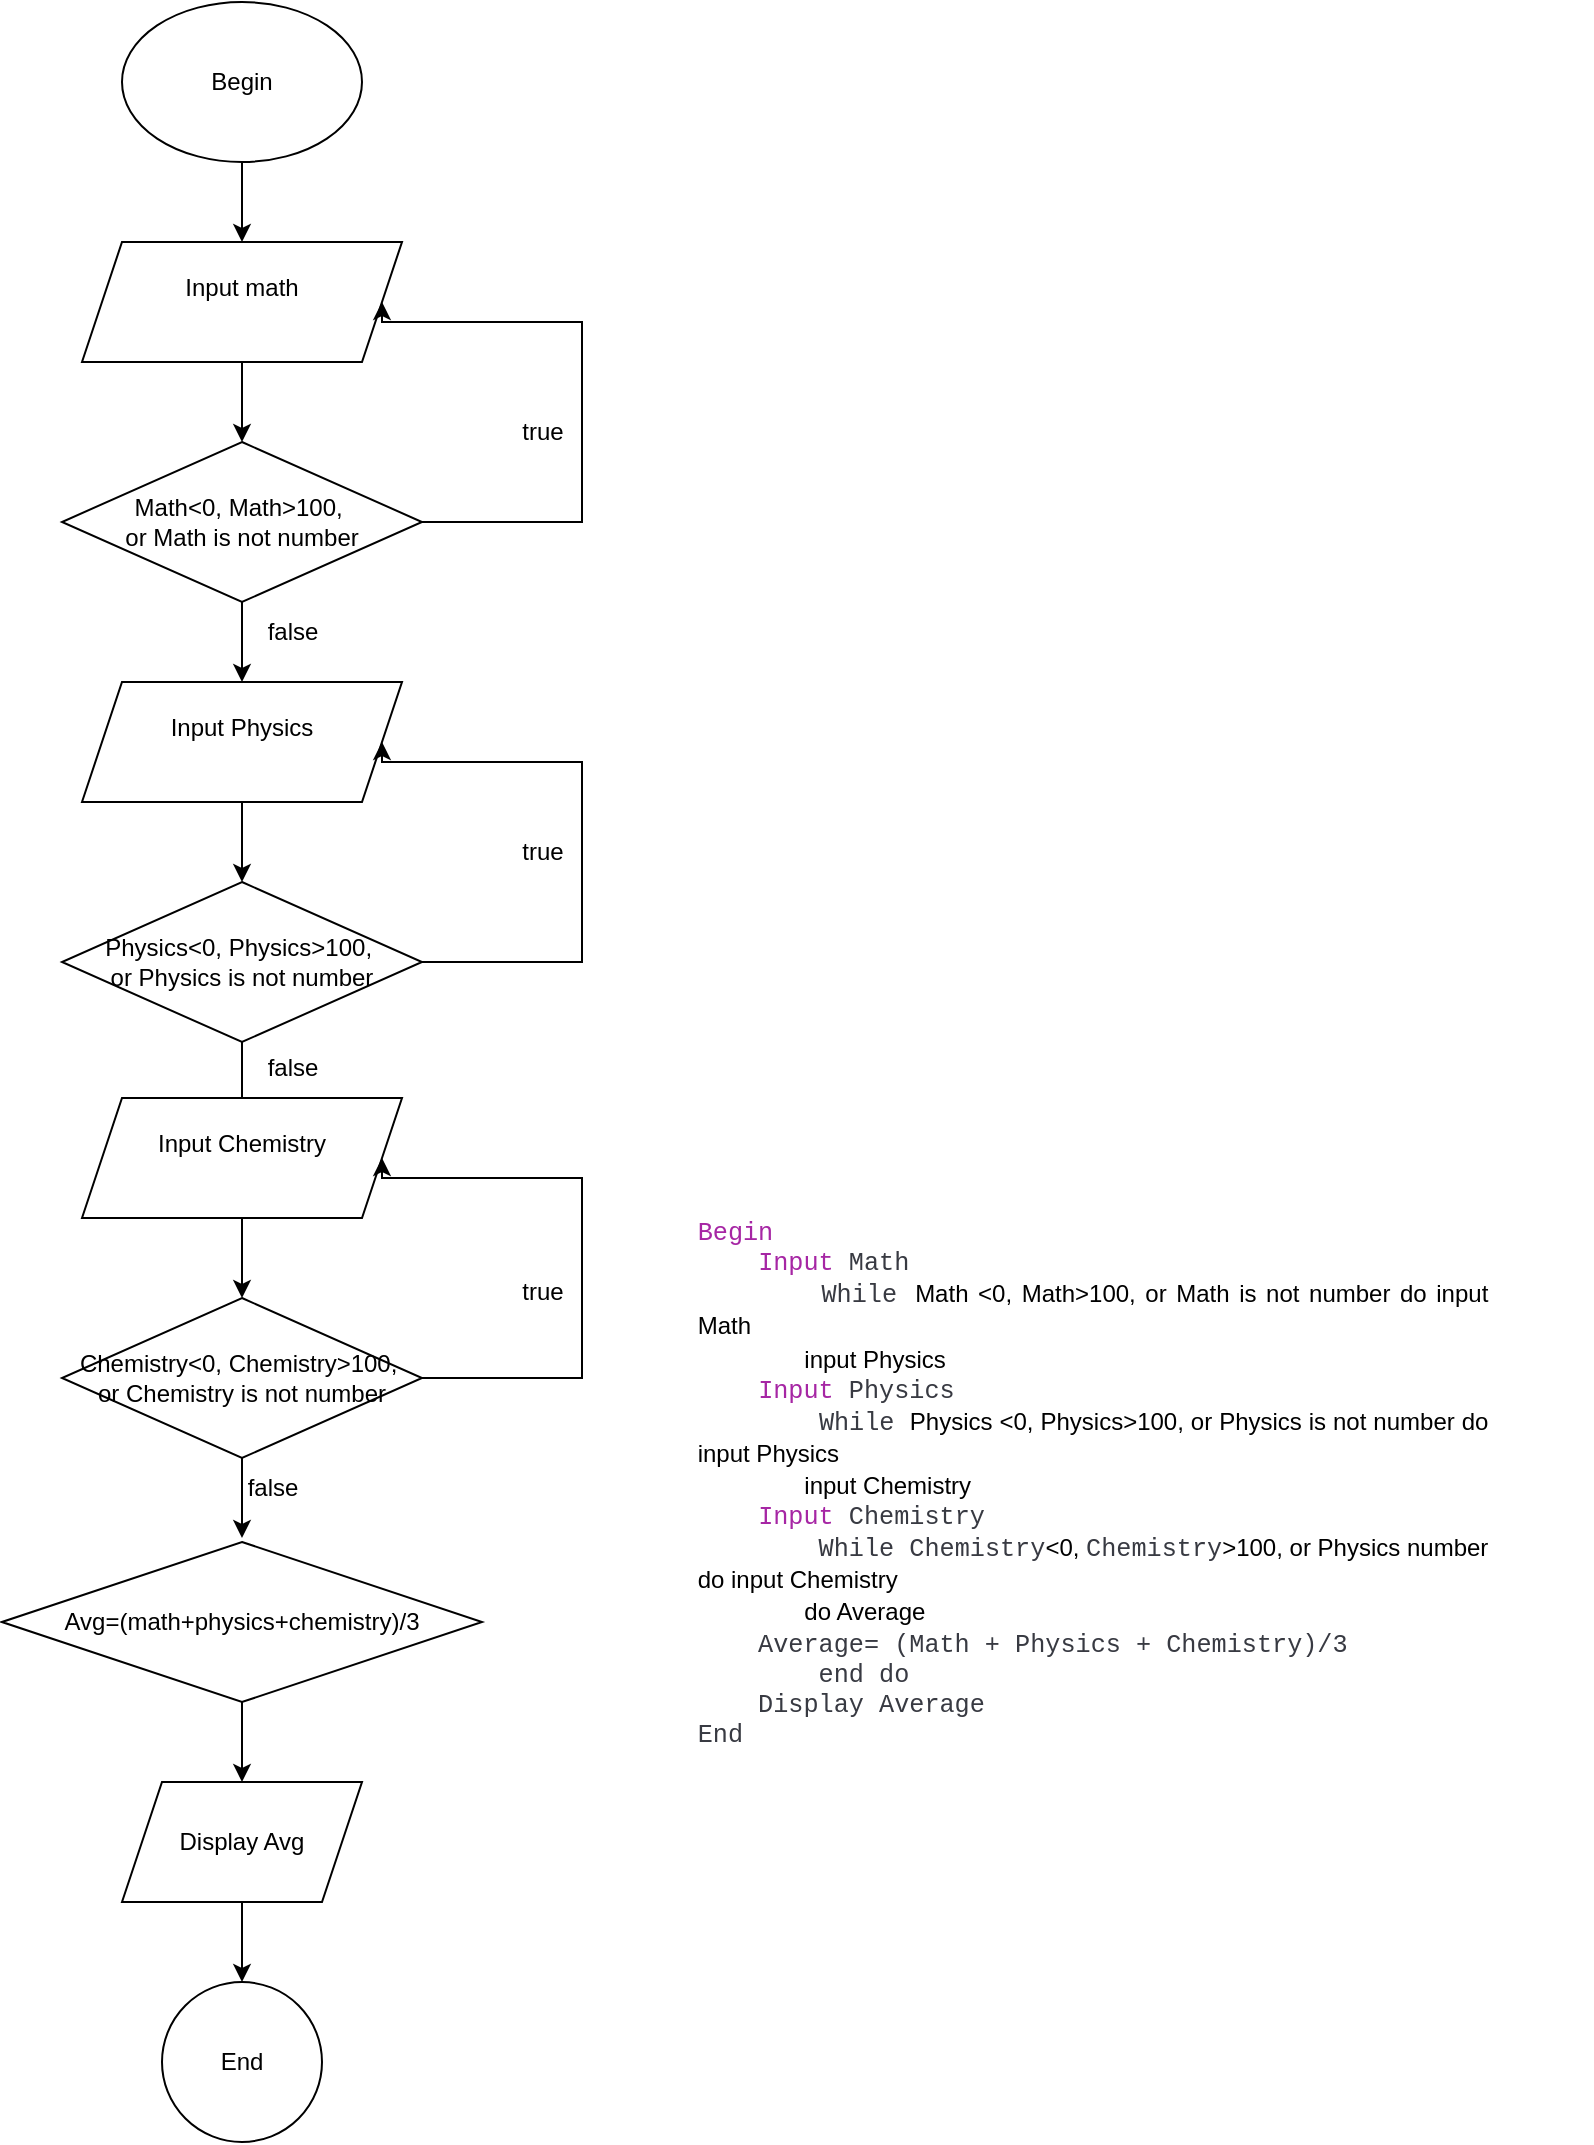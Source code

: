 <mxfile version="24.7.17">
  <diagram id="C5RBs43oDa-KdzZeNtuy" name="Page-1">
    <mxGraphModel dx="1036" dy="702" grid="1" gridSize="10" guides="1" tooltips="1" connect="1" arrows="1" fold="1" page="1" pageScale="1" pageWidth="827" pageHeight="1169" math="0" shadow="0">
      <root>
        <mxCell id="WIyWlLk6GJQsqaUBKTNV-0" />
        <mxCell id="WIyWlLk6GJQsqaUBKTNV-1" parent="WIyWlLk6GJQsqaUBKTNV-0" />
        <mxCell id="Tz_Eqf7tBdtsE7vAoz49-9" value="" style="edgeStyle=orthogonalEdgeStyle;rounded=0;orthogonalLoop=1;jettySize=auto;html=1;" parent="WIyWlLk6GJQsqaUBKTNV-1" source="fnPDaeZS6_4L0z__nwQp-3" target="fnPDaeZS6_4L0z__nwQp-4" edge="1">
          <mxGeometry relative="1" as="geometry" />
        </mxCell>
        <mxCell id="fnPDaeZS6_4L0z__nwQp-3" value="Begin" style="ellipse;whiteSpace=wrap;html=1;" parent="WIyWlLk6GJQsqaUBKTNV-1" vertex="1">
          <mxGeometry x="150" width="120" height="80" as="geometry" />
        </mxCell>
        <mxCell id="Tz_Eqf7tBdtsE7vAoz49-1" value="" style="edgeStyle=orthogonalEdgeStyle;rounded=0;orthogonalLoop=1;jettySize=auto;html=1;" parent="WIyWlLk6GJQsqaUBKTNV-1" source="fnPDaeZS6_4L0z__nwQp-4" target="Tz_Eqf7tBdtsE7vAoz49-0" edge="1">
          <mxGeometry relative="1" as="geometry" />
        </mxCell>
        <mxCell id="fnPDaeZS6_4L0z__nwQp-4" value="Input math&lt;div&gt;&lt;br&gt;&lt;/div&gt;" style="shape=parallelogram;perimeter=parallelogramPerimeter;whiteSpace=wrap;html=1;fixedSize=1;" parent="WIyWlLk6GJQsqaUBKTNV-1" vertex="1">
          <mxGeometry x="130" y="120" width="160" height="60" as="geometry" />
        </mxCell>
        <mxCell id="fnPDaeZS6_4L0z__nwQp-11" value="&lt;div style=&quot;text-align: justify;&quot;&gt;&lt;span style=&quot;color: rgb(166, 38, 164); font-family: SFMono-Regular, Menlo, Monaco, Consolas, &amp;quot;Liberation Mono&amp;quot;, &amp;quot;Courier New&amp;quot;, monospace; font-size: 12.6px; text-align: left; white-space-collapse: preserve; background-color: initial;&quot;&gt;Begin&lt;/span&gt;&lt;/div&gt;&lt;span style=&quot;color: rgb(56, 58, 66); font-family: SFMono-Regular, Menlo, Monaco, Consolas, &amp;quot;Liberation Mono&amp;quot;, &amp;quot;Courier New&amp;quot;, monospace; font-size: 12.6px; text-align: left; white-space-collapse: preserve; background-color: rgb(250, 250, 250);&quot;&gt;&lt;div style=&quot;text-align: justify;&quot;&gt;&amp;nbsp;&amp;nbsp;&amp;nbsp; &lt;span style=&quot;background-color: initial; box-sizing: border-box; color: rgb(166, 38, 164);&quot; class=&quot;hljs-keyword&quot;&gt;Input&lt;/span&gt; Math&lt;/div&gt;&lt;div style=&quot;text-align: justify;&quot;&gt;&lt;span style=&quot;white-space: pre;&quot;&gt;&#x9;&lt;/span&gt;While &lt;span style=&quot;white-space: normal; background-color: initial; color: rgb(0, 0, 0); font-family: Helvetica; font-size: 12px; text-align: center;&quot;&gt;Math &amp;lt;0, Math&amp;gt;100,&amp;nbsp;&lt;/span&gt;&lt;span style=&quot;white-space: normal; background-color: initial; color: rgb(0, 0, 0); font-family: Helvetica; font-size: 12px; text-align: center;&quot;&gt;or Math is not number do input Math&lt;/span&gt;&lt;/div&gt;&lt;div style=&quot;text-align: justify;&quot;&gt;&lt;span style=&quot;white-space: normal; background-color: initial; color: rgb(0, 0, 0); font-family: Helvetica; font-size: 12px; text-align: center;&quot;&gt;&lt;span style=&quot;white-space: pre;&quot;&gt;&#x9;&lt;/span&gt;&lt;span style=&quot;white-space: pre;&quot;&gt;&#x9;&lt;/span&gt;input Physics&lt;br&gt;&lt;/span&gt;&lt;/div&gt;&lt;/span&gt;&lt;span style=&quot;color: rgb(56, 58, 66); font-family: SFMono-Regular, Menlo, Monaco, Consolas, &amp;quot;Liberation Mono&amp;quot;, &amp;quot;Courier New&amp;quot;, monospace; font-size: 12.6px; text-align: left; white-space-collapse: preserve; background-color: rgb(250, 250, 250);&quot;&gt;&lt;div style=&quot;text-align: justify;&quot;&gt;&amp;nbsp;&amp;nbsp;&amp;nbsp; &lt;span style=&quot;background-color: initial; box-sizing: border-box; color: rgb(166, 38, 164);&quot; class=&quot;hljs-keyword&quot;&gt;Input&lt;/span&gt; Physics&lt;br&gt;&lt;/div&gt;&lt;div style=&quot;text-align: justify;&quot;&gt;&lt;span style=&quot;white-space: pre;&quot;&gt;&#x9;&lt;/span&gt;While &lt;span style=&quot;background-color: initial; white-space: normal; color: rgb(0, 0, 0); font-family: Helvetica; font-size: 12px; text-align: center;&quot;&gt;Physics &amp;lt;0,&amp;nbsp;&lt;/span&gt;&lt;span style=&quot;color: rgb(0, 0, 0); font-family: Helvetica; font-size: 12px; text-align: center; white-space: normal;&quot;&gt;Physics&lt;/span&gt;&lt;span style=&quot;background-color: initial; white-space: normal; color: rgb(0, 0, 0); font-family: Helvetica; font-size: 12px; text-align: center;&quot;&gt;&amp;gt;100,&amp;nbsp;&lt;/span&gt;&lt;span style=&quot;background-color: initial; white-space: normal; color: rgb(0, 0, 0); font-family: Helvetica; font-size: 12px; text-align: center;&quot;&gt;or&amp;nbsp;&lt;/span&gt;&lt;span style=&quot;color: rgb(0, 0, 0); font-family: Helvetica; font-size: 12px; text-align: center; white-space: normal;&quot;&gt;Physics is not&lt;/span&gt;&lt;span style=&quot;background-color: initial; white-space: normal; color: rgb(0, 0, 0); font-family: Helvetica; font-size: 12px; text-align: center;&quot;&gt;&amp;nbsp;number do input Physics&lt;/span&gt;&lt;br&gt;&lt;/div&gt;&lt;/span&gt;&lt;div style=&quot;color: rgb(56, 58, 66); font-family: SFMono-Regular, Menlo, Monaco, Consolas, &amp;quot;Liberation Mono&amp;quot;, &amp;quot;Courier New&amp;quot;, monospace; font-size: 12.6px; white-space-collapse: preserve; text-align: justify;&quot;&gt;&lt;span style=&quot;white-space: normal; background-color: initial; color: rgb(0, 0, 0); font-family: Helvetica; font-size: 12px; text-align: center;&quot;&gt;&lt;span style=&quot;white-space: pre;&quot;&gt;&#x9;&lt;/span&gt;&lt;span style=&quot;white-space: pre;&quot;&gt;&#x9;&lt;/span&gt;input Chemistry&lt;/span&gt;&lt;/div&gt;&lt;span style=&quot;color: rgb(56, 58, 66); font-family: SFMono-Regular, Menlo, Monaco, Consolas, &amp;quot;Liberation Mono&amp;quot;, &amp;quot;Courier New&amp;quot;, monospace; font-size: 12.6px; text-align: left; white-space-collapse: preserve; background-color: rgb(250, 250, 250);&quot;&gt;&lt;div style=&quot;text-align: justify;&quot;&gt;&amp;nbsp;&amp;nbsp;&amp;nbsp; &lt;span style=&quot;background-color: initial; box-sizing: border-box; color: rgb(166, 38, 164);&quot; class=&quot;hljs-keyword&quot;&gt;Input&lt;/span&gt; Chemistry&lt;br&gt;&lt;/div&gt;&lt;div style=&quot;text-align: justify;&quot;&gt;&lt;span style=&quot;white-space: pre;&quot;&gt;&#x9;&lt;/span&gt;While&lt;span style=&quot;background-color: initial;&quot;&gt; &lt;/span&gt;Chemistry&lt;span style=&quot;background-color: initial; white-space: normal; color: rgb(0, 0, 0); font-family: Helvetica; font-size: 12px; text-align: center;&quot;&gt;&amp;lt;0,&amp;nbsp;&lt;/span&gt;Chemistry&lt;span style=&quot;background-color: initial; white-space: normal; color: rgb(0, 0, 0); font-family: Helvetica; font-size: 12px; text-align: center;&quot;&gt;&amp;gt;100,&amp;nbsp;&lt;/span&gt;&lt;span style=&quot;background-color: initial; white-space: normal; color: rgb(0, 0, 0); font-family: Helvetica; font-size: 12px; text-align: center;&quot;&gt;or&amp;nbsp;&lt;/span&gt;&lt;span style=&quot;color: rgb(0, 0, 0); font-family: Helvetica; font-size: 12px; text-align: center; white-space: normal;&quot;&gt;Physics&lt;/span&gt;&lt;span style=&quot;background-color: initial; white-space: normal; color: rgb(0, 0, 0); font-family: Helvetica; font-size: 12px; text-align: center;&quot;&gt;&amp;nbsp;number do input Chemistry&lt;/span&gt;&lt;br&gt;&lt;/div&gt;&lt;/span&gt;&lt;div style=&quot;white-space-collapse: preserve; color: rgb(56, 58, 66); font-family: SFMono-Regular, Menlo, Monaco, Consolas, &amp;quot;Liberation Mono&amp;quot;, &amp;quot;Courier New&amp;quot;, monospace; font-size: 12.6px; text-align: justify;&quot;&gt;&lt;span style=&quot;white-space: normal; background-color: initial; color: rgb(0, 0, 0); font-family: Helvetica; font-size: 12px; text-align: center;&quot;&gt;&lt;span style=&quot;white-space: pre;&quot;&gt;&#x9;&lt;/span&gt;&lt;span style=&quot;white-space: pre;&quot;&gt;&#x9;&lt;/span&gt;do Average&lt;/span&gt;&lt;/div&gt;&lt;span style=&quot;color: rgb(56, 58, 66); font-family: SFMono-Regular, Menlo, Monaco, Consolas, &amp;quot;Liberation Mono&amp;quot;, &amp;quot;Courier New&amp;quot;, monospace; font-size: 12.6px; text-align: left; white-space-collapse: preserve; background-color: rgb(250, 250, 250);&quot;&gt;&lt;div style=&quot;text-align: justify;&quot;&gt;&amp;nbsp;&amp;nbsp;&amp;nbsp; Average= (Math + Physics + Chemistry)/3&lt;/div&gt;&lt;div style=&quot;text-align: justify;&quot;&gt;&lt;span style=&quot;white-space: pre;&quot;&gt;&#x9;&lt;/span&gt;end do&lt;br&gt;&lt;/div&gt;&lt;/span&gt;&lt;span style=&quot;color: rgb(56, 58, 66); font-family: SFMono-Regular, Menlo, Monaco, Consolas, &amp;quot;Liberation Mono&amp;quot;, &amp;quot;Courier New&amp;quot;, monospace; font-size: 12.6px; text-align: left; white-space-collapse: preserve; background-color: rgb(250, 250, 250);&quot;&gt;&lt;div style=&quot;text-align: justify;&quot;&gt;&amp;nbsp;&amp;nbsp;&amp;nbsp; Display Average&lt;/div&gt;&lt;/span&gt;&lt;span style=&quot;color: rgb(56, 58, 66); font-family: SFMono-Regular, Menlo, Monaco, Consolas, &amp;quot;Liberation Mono&amp;quot;, &amp;quot;Courier New&amp;quot;, monospace; font-size: 12.6px; text-align: left; white-space-collapse: preserve; background-color: rgb(250, 250, 250);&quot;&gt;&lt;div style=&quot;text-align: justify;&quot;&gt;End&lt;/div&gt;&lt;/span&gt;" style="text;html=1;align=center;verticalAlign=middle;resizable=0;points=[];autosize=1;strokeColor=none;fillColor=none;" parent="WIyWlLk6GJQsqaUBKTNV-1" vertex="1">
          <mxGeometry x="385" y="626" width="500" height="230" as="geometry" />
        </mxCell>
        <mxCell id="Tz_Eqf7tBdtsE7vAoz49-2" style="edgeStyle=orthogonalEdgeStyle;rounded=0;orthogonalLoop=1;jettySize=auto;html=1;entryX=1;entryY=0.5;entryDx=0;entryDy=0;" parent="WIyWlLk6GJQsqaUBKTNV-1" source="Tz_Eqf7tBdtsE7vAoz49-0" target="fnPDaeZS6_4L0z__nwQp-4" edge="1">
          <mxGeometry relative="1" as="geometry">
            <Array as="points">
              <mxPoint x="380" y="260" />
              <mxPoint x="380" y="160" />
            </Array>
          </mxGeometry>
        </mxCell>
        <mxCell id="Tz_Eqf7tBdtsE7vAoz49-5" value="" style="edgeStyle=orthogonalEdgeStyle;rounded=0;orthogonalLoop=1;jettySize=auto;html=1;" parent="WIyWlLk6GJQsqaUBKTNV-1" source="Tz_Eqf7tBdtsE7vAoz49-0" edge="1">
          <mxGeometry relative="1" as="geometry">
            <mxPoint x="210" y="340" as="targetPoint" />
          </mxGeometry>
        </mxCell>
        <mxCell id="Tz_Eqf7tBdtsE7vAoz49-0" value="Math&amp;lt;0, Math&amp;gt;100,&amp;nbsp;&lt;div&gt;or Math is not number&lt;/div&gt;" style="rhombus;whiteSpace=wrap;html=1;" parent="WIyWlLk6GJQsqaUBKTNV-1" vertex="1">
          <mxGeometry x="120" y="220" width="180" height="80" as="geometry" />
        </mxCell>
        <mxCell id="Tz_Eqf7tBdtsE7vAoz49-3" value="false" style="text;html=1;align=center;verticalAlign=middle;resizable=0;points=[];autosize=1;strokeColor=none;fillColor=none;" parent="WIyWlLk6GJQsqaUBKTNV-1" vertex="1">
          <mxGeometry x="210" y="300" width="50" height="30" as="geometry" />
        </mxCell>
        <mxCell id="Tz_Eqf7tBdtsE7vAoz49-8" value="true" style="text;html=1;align=center;verticalAlign=middle;resizable=0;points=[];autosize=1;strokeColor=none;fillColor=none;" parent="WIyWlLk6GJQsqaUBKTNV-1" vertex="1">
          <mxGeometry x="340" y="200" width="40" height="30" as="geometry" />
        </mxCell>
        <mxCell id="Tz_Eqf7tBdtsE7vAoz49-10" value="" style="edgeStyle=orthogonalEdgeStyle;rounded=0;orthogonalLoop=1;jettySize=auto;html=1;" parent="WIyWlLk6GJQsqaUBKTNV-1" source="Tz_Eqf7tBdtsE7vAoz49-11" target="Tz_Eqf7tBdtsE7vAoz49-14" edge="1">
          <mxGeometry relative="1" as="geometry" />
        </mxCell>
        <mxCell id="Tz_Eqf7tBdtsE7vAoz49-11" value="Input Physics&lt;div&gt;&lt;br&gt;&lt;/div&gt;" style="shape=parallelogram;perimeter=parallelogramPerimeter;whiteSpace=wrap;html=1;fixedSize=1;" parent="WIyWlLk6GJQsqaUBKTNV-1" vertex="1">
          <mxGeometry x="130" y="340" width="160" height="60" as="geometry" />
        </mxCell>
        <mxCell id="Tz_Eqf7tBdtsE7vAoz49-12" style="edgeStyle=orthogonalEdgeStyle;rounded=0;orthogonalLoop=1;jettySize=auto;html=1;entryX=1;entryY=0.5;entryDx=0;entryDy=0;" parent="WIyWlLk6GJQsqaUBKTNV-1" source="Tz_Eqf7tBdtsE7vAoz49-14" target="Tz_Eqf7tBdtsE7vAoz49-11" edge="1">
          <mxGeometry relative="1" as="geometry">
            <Array as="points">
              <mxPoint x="380" y="480" />
              <mxPoint x="380" y="380" />
            </Array>
          </mxGeometry>
        </mxCell>
        <mxCell id="Tz_Eqf7tBdtsE7vAoz49-13" value="" style="edgeStyle=orthogonalEdgeStyle;rounded=0;orthogonalLoop=1;jettySize=auto;html=1;" parent="WIyWlLk6GJQsqaUBKTNV-1" source="Tz_Eqf7tBdtsE7vAoz49-14" edge="1">
          <mxGeometry relative="1" as="geometry">
            <mxPoint x="210" y="560" as="targetPoint" />
          </mxGeometry>
        </mxCell>
        <mxCell id="Tz_Eqf7tBdtsE7vAoz49-14" value="Physics&amp;lt;0, Physics&amp;gt;100,&amp;nbsp;&lt;div&gt;or Physics is not number&lt;/div&gt;" style="rhombus;whiteSpace=wrap;html=1;" parent="WIyWlLk6GJQsqaUBKTNV-1" vertex="1">
          <mxGeometry x="120" y="440" width="180" height="80" as="geometry" />
        </mxCell>
        <mxCell id="Tz_Eqf7tBdtsE7vAoz49-15" value="false" style="text;html=1;align=center;verticalAlign=middle;resizable=0;points=[];autosize=1;strokeColor=none;fillColor=none;" parent="WIyWlLk6GJQsqaUBKTNV-1" vertex="1">
          <mxGeometry x="210" y="518" width="50" height="30" as="geometry" />
        </mxCell>
        <mxCell id="Tz_Eqf7tBdtsE7vAoz49-16" value="true" style="text;html=1;align=center;verticalAlign=middle;resizable=0;points=[];autosize=1;strokeColor=none;fillColor=none;" parent="WIyWlLk6GJQsqaUBKTNV-1" vertex="1">
          <mxGeometry x="340" y="410" width="40" height="30" as="geometry" />
        </mxCell>
        <mxCell id="Tz_Eqf7tBdtsE7vAoz49-17" value="" style="edgeStyle=orthogonalEdgeStyle;rounded=0;orthogonalLoop=1;jettySize=auto;html=1;" parent="WIyWlLk6GJQsqaUBKTNV-1" source="Tz_Eqf7tBdtsE7vAoz49-18" target="Tz_Eqf7tBdtsE7vAoz49-21" edge="1">
          <mxGeometry relative="1" as="geometry" />
        </mxCell>
        <mxCell id="Tz_Eqf7tBdtsE7vAoz49-18" value="Input Chemistry&lt;div&gt;&lt;br&gt;&lt;/div&gt;" style="shape=parallelogram;perimeter=parallelogramPerimeter;whiteSpace=wrap;html=1;fixedSize=1;" parent="WIyWlLk6GJQsqaUBKTNV-1" vertex="1">
          <mxGeometry x="130" y="548" width="160" height="60" as="geometry" />
        </mxCell>
        <mxCell id="Tz_Eqf7tBdtsE7vAoz49-19" style="edgeStyle=orthogonalEdgeStyle;rounded=0;orthogonalLoop=1;jettySize=auto;html=1;entryX=1;entryY=0.5;entryDx=0;entryDy=0;" parent="WIyWlLk6GJQsqaUBKTNV-1" source="Tz_Eqf7tBdtsE7vAoz49-21" target="Tz_Eqf7tBdtsE7vAoz49-18" edge="1">
          <mxGeometry relative="1" as="geometry">
            <Array as="points">
              <mxPoint x="380" y="688" />
              <mxPoint x="380" y="588" />
            </Array>
          </mxGeometry>
        </mxCell>
        <mxCell id="Tz_Eqf7tBdtsE7vAoz49-20" value="" style="edgeStyle=orthogonalEdgeStyle;rounded=0;orthogonalLoop=1;jettySize=auto;html=1;" parent="WIyWlLk6GJQsqaUBKTNV-1" source="Tz_Eqf7tBdtsE7vAoz49-21" edge="1">
          <mxGeometry relative="1" as="geometry">
            <mxPoint x="210" y="768" as="targetPoint" />
          </mxGeometry>
        </mxCell>
        <mxCell id="Tz_Eqf7tBdtsE7vAoz49-21" value="Chemistry&amp;lt;0, Chemistry&amp;gt;100,&amp;nbsp;&lt;div&gt;or Chemistry is not number&lt;/div&gt;" style="rhombus;whiteSpace=wrap;html=1;" parent="WIyWlLk6GJQsqaUBKTNV-1" vertex="1">
          <mxGeometry x="120" y="648" width="180" height="80" as="geometry" />
        </mxCell>
        <mxCell id="Tz_Eqf7tBdtsE7vAoz49-22" value="false" style="text;html=1;align=center;verticalAlign=middle;resizable=0;points=[];autosize=1;strokeColor=none;fillColor=none;" parent="WIyWlLk6GJQsqaUBKTNV-1" vertex="1">
          <mxGeometry x="200" y="728" width="50" height="30" as="geometry" />
        </mxCell>
        <mxCell id="Tz_Eqf7tBdtsE7vAoz49-23" value="true" style="text;html=1;align=center;verticalAlign=middle;resizable=0;points=[];autosize=1;strokeColor=none;fillColor=none;" parent="WIyWlLk6GJQsqaUBKTNV-1" vertex="1">
          <mxGeometry x="340" y="630" width="40" height="30" as="geometry" />
        </mxCell>
        <mxCell id="Tz_Eqf7tBdtsE7vAoz49-27" value="" style="edgeStyle=orthogonalEdgeStyle;rounded=0;orthogonalLoop=1;jettySize=auto;html=1;" parent="WIyWlLk6GJQsqaUBKTNV-1" source="Tz_Eqf7tBdtsE7vAoz49-24" target="Tz_Eqf7tBdtsE7vAoz49-26" edge="1">
          <mxGeometry relative="1" as="geometry" />
        </mxCell>
        <mxCell id="Tz_Eqf7tBdtsE7vAoz49-24" value="Avg=(math+physics+chemistry)/3" style="rhombus;whiteSpace=wrap;html=1;" parent="WIyWlLk6GJQsqaUBKTNV-1" vertex="1">
          <mxGeometry x="90" y="770" width="240" height="80" as="geometry" />
        </mxCell>
        <mxCell id="Tz_Eqf7tBdtsE7vAoz49-29" value="" style="edgeStyle=orthogonalEdgeStyle;rounded=0;orthogonalLoop=1;jettySize=auto;html=1;" parent="WIyWlLk6GJQsqaUBKTNV-1" source="Tz_Eqf7tBdtsE7vAoz49-26" target="Tz_Eqf7tBdtsE7vAoz49-28" edge="1">
          <mxGeometry relative="1" as="geometry" />
        </mxCell>
        <mxCell id="Tz_Eqf7tBdtsE7vAoz49-26" value="Display Avg" style="shape=parallelogram;perimeter=parallelogramPerimeter;whiteSpace=wrap;html=1;fixedSize=1;" parent="WIyWlLk6GJQsqaUBKTNV-1" vertex="1">
          <mxGeometry x="150" y="890" width="120" height="60" as="geometry" />
        </mxCell>
        <mxCell id="Tz_Eqf7tBdtsE7vAoz49-28" value="End" style="ellipse;whiteSpace=wrap;html=1;" parent="WIyWlLk6GJQsqaUBKTNV-1" vertex="1">
          <mxGeometry x="170" y="990" width="80" height="80" as="geometry" />
        </mxCell>
      </root>
    </mxGraphModel>
  </diagram>
</mxfile>
